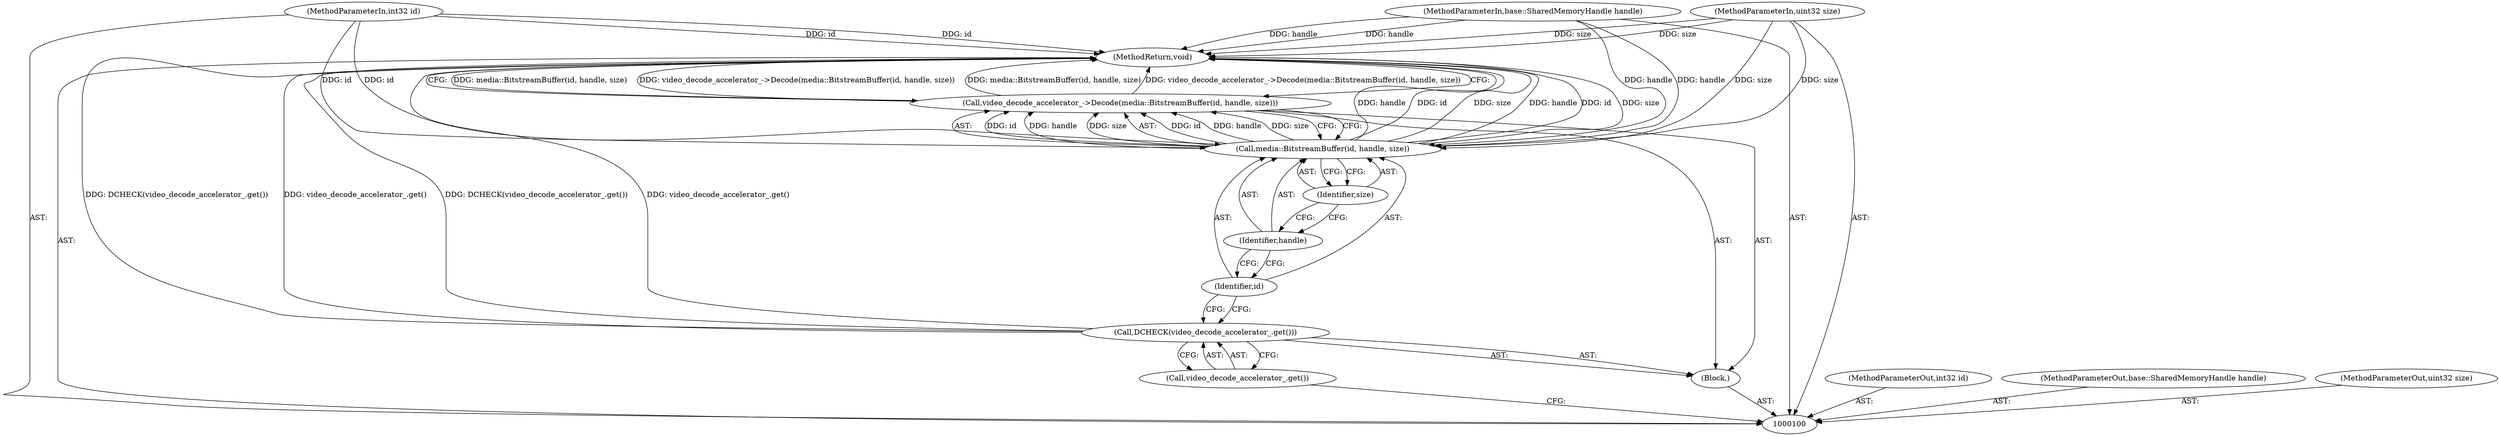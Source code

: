 digraph "0_Chrome_0ab5fab4939150bd0f30ada8a4bf6eb0f69d66c1_1" {
"1000112" [label="(MethodReturn,void)"];
"1000102" [label="(MethodParameterIn,int32 id)"];
"1000136" [label="(MethodParameterOut,int32 id)"];
"1000101" [label="(MethodParameterIn,base::SharedMemoryHandle handle)"];
"1000135" [label="(MethodParameterOut,base::SharedMemoryHandle handle)"];
"1000103" [label="(MethodParameterIn,uint32 size)"];
"1000137" [label="(MethodParameterOut,uint32 size)"];
"1000104" [label="(Block,)"];
"1000106" [label="(Call,video_decode_accelerator_.get())"];
"1000105" [label="(Call,DCHECK(video_decode_accelerator_.get()))"];
"1000107" [label="(Call,video_decode_accelerator_->Decode(media::BitstreamBuffer(id, handle, size)))"];
"1000108" [label="(Call,media::BitstreamBuffer(id, handle, size))"];
"1000109" [label="(Identifier,id)"];
"1000110" [label="(Identifier,handle)"];
"1000111" [label="(Identifier,size)"];
"1000112" -> "1000100"  [label="AST: "];
"1000112" -> "1000107"  [label="CFG: "];
"1000107" -> "1000112"  [label="DDG: media::BitstreamBuffer(id, handle, size)"];
"1000107" -> "1000112"  [label="DDG: video_decode_accelerator_->Decode(media::BitstreamBuffer(id, handle, size))"];
"1000105" -> "1000112"  [label="DDG: DCHECK(video_decode_accelerator_.get())"];
"1000105" -> "1000112"  [label="DDG: video_decode_accelerator_.get()"];
"1000103" -> "1000112"  [label="DDG: size"];
"1000102" -> "1000112"  [label="DDG: id"];
"1000108" -> "1000112"  [label="DDG: size"];
"1000108" -> "1000112"  [label="DDG: handle"];
"1000108" -> "1000112"  [label="DDG: id"];
"1000101" -> "1000112"  [label="DDG: handle"];
"1000102" -> "1000100"  [label="AST: "];
"1000102" -> "1000112"  [label="DDG: id"];
"1000102" -> "1000108"  [label="DDG: id"];
"1000136" -> "1000100"  [label="AST: "];
"1000101" -> "1000100"  [label="AST: "];
"1000101" -> "1000112"  [label="DDG: handle"];
"1000101" -> "1000108"  [label="DDG: handle"];
"1000135" -> "1000100"  [label="AST: "];
"1000103" -> "1000100"  [label="AST: "];
"1000103" -> "1000112"  [label="DDG: size"];
"1000103" -> "1000108"  [label="DDG: size"];
"1000137" -> "1000100"  [label="AST: "];
"1000104" -> "1000100"  [label="AST: "];
"1000105" -> "1000104"  [label="AST: "];
"1000107" -> "1000104"  [label="AST: "];
"1000106" -> "1000105"  [label="AST: "];
"1000106" -> "1000100"  [label="CFG: "];
"1000105" -> "1000106"  [label="CFG: "];
"1000105" -> "1000104"  [label="AST: "];
"1000105" -> "1000106"  [label="CFG: "];
"1000106" -> "1000105"  [label="AST: "];
"1000109" -> "1000105"  [label="CFG: "];
"1000105" -> "1000112"  [label="DDG: DCHECK(video_decode_accelerator_.get())"];
"1000105" -> "1000112"  [label="DDG: video_decode_accelerator_.get()"];
"1000107" -> "1000104"  [label="AST: "];
"1000107" -> "1000108"  [label="CFG: "];
"1000108" -> "1000107"  [label="AST: "];
"1000112" -> "1000107"  [label="CFG: "];
"1000107" -> "1000112"  [label="DDG: media::BitstreamBuffer(id, handle, size)"];
"1000107" -> "1000112"  [label="DDG: video_decode_accelerator_->Decode(media::BitstreamBuffer(id, handle, size))"];
"1000108" -> "1000107"  [label="DDG: id"];
"1000108" -> "1000107"  [label="DDG: handle"];
"1000108" -> "1000107"  [label="DDG: size"];
"1000108" -> "1000107"  [label="AST: "];
"1000108" -> "1000111"  [label="CFG: "];
"1000109" -> "1000108"  [label="AST: "];
"1000110" -> "1000108"  [label="AST: "];
"1000111" -> "1000108"  [label="AST: "];
"1000107" -> "1000108"  [label="CFG: "];
"1000108" -> "1000112"  [label="DDG: size"];
"1000108" -> "1000112"  [label="DDG: handle"];
"1000108" -> "1000112"  [label="DDG: id"];
"1000108" -> "1000107"  [label="DDG: id"];
"1000108" -> "1000107"  [label="DDG: handle"];
"1000108" -> "1000107"  [label="DDG: size"];
"1000102" -> "1000108"  [label="DDG: id"];
"1000101" -> "1000108"  [label="DDG: handle"];
"1000103" -> "1000108"  [label="DDG: size"];
"1000109" -> "1000108"  [label="AST: "];
"1000109" -> "1000105"  [label="CFG: "];
"1000110" -> "1000109"  [label="CFG: "];
"1000110" -> "1000108"  [label="AST: "];
"1000110" -> "1000109"  [label="CFG: "];
"1000111" -> "1000110"  [label="CFG: "];
"1000111" -> "1000108"  [label="AST: "];
"1000111" -> "1000110"  [label="CFG: "];
"1000108" -> "1000111"  [label="CFG: "];
}
